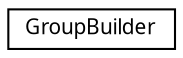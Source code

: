 digraph G
{
  edge [fontname="FreeSans.ttf",fontsize="10",labelfontname="FreeSans.ttf",labelfontsize="10"];
  node [fontname="FreeSans.ttf",fontsize="10",shape=record];
  rankdir=LR;
  Node1 [label="GroupBuilder",height=0.2,width=0.4,color="black", fillcolor="white", style="filled",URL="$class_group_builder.html",tooltip="Класс для удобного создания групп Ассура."];
}
